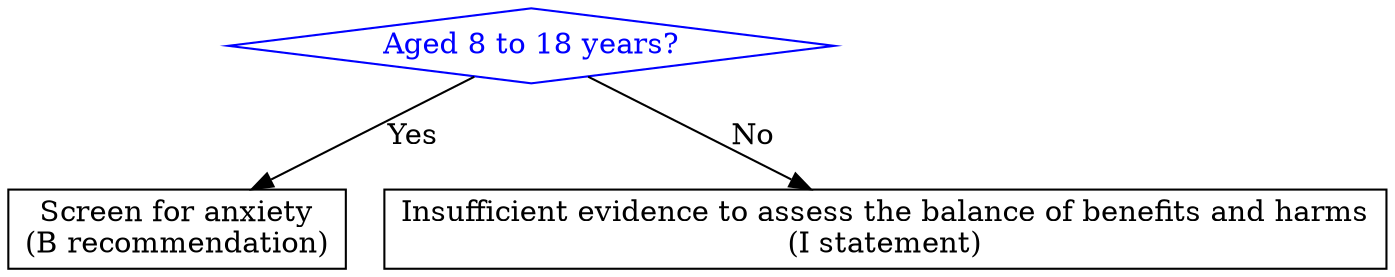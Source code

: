 digraph G {
    rankdir=TB
    node [shape=diamond,color=blue,fontcolor=blue];

    Age8to18 [label="Aged 8 to 18 years?"];
    Screen8to18 [shape=rect,color=black,fontcolor=black,label="Screen for anxiety\n(B recommendation)"];
    ScreenBelow7 [shape=rect,color=black,fontcolor=black,label="Insufficient evidence to assess the balance of benefits and harms\n(I statement)"];
  
    Age8to18 -> Screen8to18 [label="Yes"]
    Age8to18 -> ScreenBelow7 [label="No"]
}